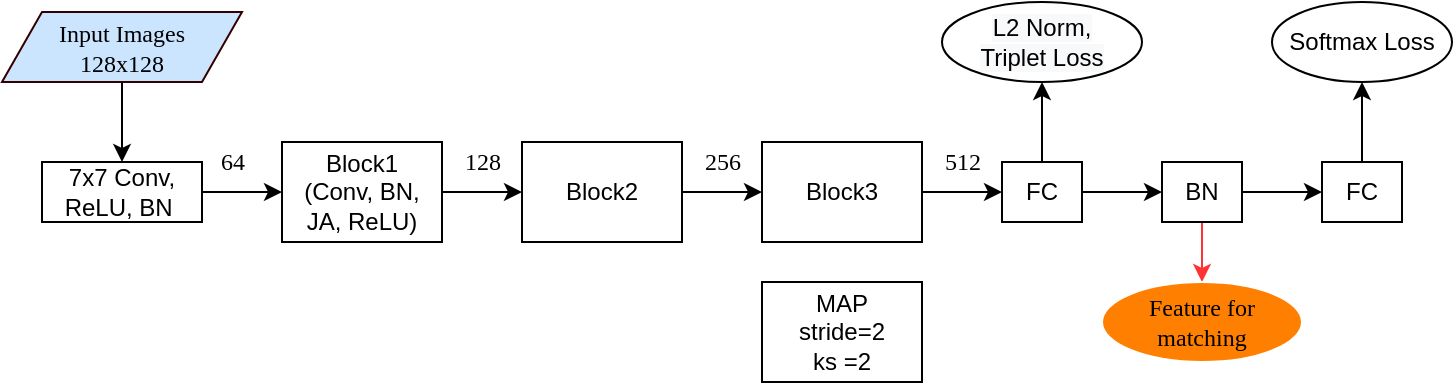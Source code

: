 <mxfile version="17.4.1" type="github">
  <diagram id="LvWteH5Bi2SbNhsPhGSD" name="第 1 页">
    <mxGraphModel dx="1504" dy="654" grid="1" gridSize="10" guides="1" tooltips="1" connect="1" arrows="1" fold="1" page="1" pageScale="1" pageWidth="827" pageHeight="1169" math="0" shadow="0">
      <root>
        <mxCell id="0" />
        <mxCell id="1" parent="0" />
        <mxCell id="UoSoZl50-tEkdu6xtE2z-11" style="edgeStyle=orthogonalEdgeStyle;rounded=0;orthogonalLoop=1;jettySize=auto;html=1;exitX=1;exitY=0.5;exitDx=0;exitDy=0;entryX=0;entryY=0.5;entryDx=0;entryDy=0;" edge="1" parent="1" source="UoSoZl50-tEkdu6xtE2z-1" target="UoSoZl50-tEkdu6xtE2z-2">
          <mxGeometry relative="1" as="geometry" />
        </mxCell>
        <mxCell id="UoSoZl50-tEkdu6xtE2z-1" value="7x7 Conv, ReLU, BN&amp;nbsp;" style="rounded=0;whiteSpace=wrap;html=1;" vertex="1" parent="1">
          <mxGeometry x="40" y="160" width="80" height="30" as="geometry" />
        </mxCell>
        <mxCell id="UoSoZl50-tEkdu6xtE2z-12" style="edgeStyle=orthogonalEdgeStyle;rounded=0;orthogonalLoop=1;jettySize=auto;html=1;exitX=1;exitY=0.5;exitDx=0;exitDy=0;entryX=0;entryY=0.5;entryDx=0;entryDy=0;" edge="1" parent="1" source="UoSoZl50-tEkdu6xtE2z-2" target="UoSoZl50-tEkdu6xtE2z-3">
          <mxGeometry relative="1" as="geometry" />
        </mxCell>
        <mxCell id="UoSoZl50-tEkdu6xtE2z-2" value="Block1&lt;br&gt;(Conv, BN, JA, ReLU)" style="rounded=0;whiteSpace=wrap;html=1;" vertex="1" parent="1">
          <mxGeometry x="160" y="150" width="80" height="50" as="geometry" />
        </mxCell>
        <mxCell id="UoSoZl50-tEkdu6xtE2z-13" style="edgeStyle=orthogonalEdgeStyle;rounded=0;orthogonalLoop=1;jettySize=auto;html=1;exitX=1;exitY=0.5;exitDx=0;exitDy=0;entryX=0;entryY=0.5;entryDx=0;entryDy=0;" edge="1" parent="1" source="UoSoZl50-tEkdu6xtE2z-3" target="UoSoZl50-tEkdu6xtE2z-4">
          <mxGeometry relative="1" as="geometry" />
        </mxCell>
        <mxCell id="UoSoZl50-tEkdu6xtE2z-3" value="Block2&lt;br&gt;" style="rounded=0;whiteSpace=wrap;html=1;" vertex="1" parent="1">
          <mxGeometry x="280" y="150" width="80" height="50" as="geometry" />
        </mxCell>
        <mxCell id="UoSoZl50-tEkdu6xtE2z-14" style="edgeStyle=orthogonalEdgeStyle;rounded=0;orthogonalLoop=1;jettySize=auto;html=1;exitX=1;exitY=0.5;exitDx=0;exitDy=0;entryX=0;entryY=0.5;entryDx=0;entryDy=0;" edge="1" parent="1" source="UoSoZl50-tEkdu6xtE2z-4" target="UoSoZl50-tEkdu6xtE2z-6">
          <mxGeometry relative="1" as="geometry" />
        </mxCell>
        <mxCell id="UoSoZl50-tEkdu6xtE2z-4" value="Block3" style="rounded=0;whiteSpace=wrap;html=1;" vertex="1" parent="1">
          <mxGeometry x="400" y="150" width="80" height="50" as="geometry" />
        </mxCell>
        <mxCell id="UoSoZl50-tEkdu6xtE2z-10" style="edgeStyle=orthogonalEdgeStyle;rounded=0;orthogonalLoop=1;jettySize=auto;html=1;exitX=0.5;exitY=0;exitDx=0;exitDy=0;" edge="1" parent="1" source="UoSoZl50-tEkdu6xtE2z-6">
          <mxGeometry relative="1" as="geometry">
            <mxPoint x="540" y="120" as="targetPoint" />
          </mxGeometry>
        </mxCell>
        <mxCell id="UoSoZl50-tEkdu6xtE2z-15" style="edgeStyle=orthogonalEdgeStyle;rounded=0;orthogonalLoop=1;jettySize=auto;html=1;exitX=1;exitY=0.5;exitDx=0;exitDy=0;entryX=0;entryY=0.5;entryDx=0;entryDy=0;" edge="1" parent="1" source="UoSoZl50-tEkdu6xtE2z-6" target="UoSoZl50-tEkdu6xtE2z-7">
          <mxGeometry relative="1" as="geometry" />
        </mxCell>
        <mxCell id="UoSoZl50-tEkdu6xtE2z-6" value="FC" style="rounded=0;whiteSpace=wrap;html=1;" vertex="1" parent="1">
          <mxGeometry x="520" y="160" width="40" height="30" as="geometry" />
        </mxCell>
        <mxCell id="UoSoZl50-tEkdu6xtE2z-16" style="edgeStyle=orthogonalEdgeStyle;rounded=0;orthogonalLoop=1;jettySize=auto;html=1;exitX=1;exitY=0.5;exitDx=0;exitDy=0;entryX=0;entryY=0.5;entryDx=0;entryDy=0;" edge="1" parent="1" source="UoSoZl50-tEkdu6xtE2z-7" target="UoSoZl50-tEkdu6xtE2z-8">
          <mxGeometry relative="1" as="geometry" />
        </mxCell>
        <mxCell id="UoSoZl50-tEkdu6xtE2z-17" style="edgeStyle=orthogonalEdgeStyle;rounded=0;orthogonalLoop=1;jettySize=auto;html=1;exitX=0.5;exitY=1;exitDx=0;exitDy=0;strokeColor=#FF3333;entryX=0.5;entryY=0;entryDx=0;entryDy=0;" edge="1" parent="1" source="UoSoZl50-tEkdu6xtE2z-7" target="UoSoZl50-tEkdu6xtE2z-25">
          <mxGeometry relative="1" as="geometry">
            <mxPoint x="620" y="120" as="targetPoint" />
          </mxGeometry>
        </mxCell>
        <mxCell id="UoSoZl50-tEkdu6xtE2z-7" value="BN" style="rounded=0;whiteSpace=wrap;html=1;" vertex="1" parent="1">
          <mxGeometry x="600" y="160" width="40" height="30" as="geometry" />
        </mxCell>
        <mxCell id="UoSoZl50-tEkdu6xtE2z-18" style="edgeStyle=orthogonalEdgeStyle;rounded=0;orthogonalLoop=1;jettySize=auto;html=1;exitX=0.5;exitY=0;exitDx=0;exitDy=0;" edge="1" parent="1" source="UoSoZl50-tEkdu6xtE2z-8">
          <mxGeometry relative="1" as="geometry">
            <mxPoint x="700" y="120" as="targetPoint" />
          </mxGeometry>
        </mxCell>
        <mxCell id="UoSoZl50-tEkdu6xtE2z-8" value="FC" style="rounded=0;whiteSpace=wrap;html=1;" vertex="1" parent="1">
          <mxGeometry x="680" y="160" width="40" height="30" as="geometry" />
        </mxCell>
        <mxCell id="UoSoZl50-tEkdu6xtE2z-22" value="&lt;span style=&quot;color: rgb(0 , 0 , 0) ; font-family: &amp;#34;helvetica&amp;#34; ; font-size: 12px ; font-style: normal ; font-weight: 400 ; letter-spacing: normal ; text-align: center ; text-indent: 0px ; text-transform: none ; word-spacing: 0px ; background-color: rgb(248 , 249 , 250) ; display: inline ; float: none&quot;&gt;L2 Norm,&lt;br&gt;Triplet Loss&lt;/span&gt;" style="ellipse;whiteSpace=wrap;html=1;" vertex="1" parent="1">
          <mxGeometry x="490" y="80" width="100" height="40" as="geometry" />
        </mxCell>
        <mxCell id="UoSoZl50-tEkdu6xtE2z-23" value="Softmax Loss" style="ellipse;whiteSpace=wrap;html=1;" vertex="1" parent="1">
          <mxGeometry x="655" y="80" width="90" height="40" as="geometry" />
        </mxCell>
        <mxCell id="UoSoZl50-tEkdu6xtE2z-25" value="&lt;font face=&quot;Comic Sans MS&quot;&gt;Feature for matching&lt;/font&gt;" style="ellipse;whiteSpace=wrap;html=1;fillColor=#FF8000;strokeColor=#FFFFFF;" vertex="1" parent="1">
          <mxGeometry x="570" y="220" width="100" height="40" as="geometry" />
        </mxCell>
        <mxCell id="UoSoZl50-tEkdu6xtE2z-26" value="64" style="text;html=1;resizable=0;autosize=1;align=center;verticalAlign=middle;points=[];fillColor=none;strokeColor=none;rounded=0;fontFamily=Comic Sans MS;" vertex="1" parent="1">
          <mxGeometry x="120" y="150" width="30" height="20" as="geometry" />
        </mxCell>
        <mxCell id="UoSoZl50-tEkdu6xtE2z-27" value="MAP&lt;br&gt;stride=2&lt;br&gt;ks =2" style="rounded=0;whiteSpace=wrap;html=1;" vertex="1" parent="1">
          <mxGeometry x="400" y="220" width="80" height="50" as="geometry" />
        </mxCell>
        <mxCell id="UoSoZl50-tEkdu6xtE2z-28" value="128" style="text;html=1;resizable=0;autosize=1;align=center;verticalAlign=middle;points=[];fillColor=none;strokeColor=none;rounded=0;fontFamily=Comic Sans MS;" vertex="1" parent="1">
          <mxGeometry x="240" y="150" width="40" height="20" as="geometry" />
        </mxCell>
        <mxCell id="UoSoZl50-tEkdu6xtE2z-29" value="256" style="text;html=1;resizable=0;autosize=1;align=center;verticalAlign=middle;points=[];fillColor=none;strokeColor=none;rounded=0;fontFamily=Comic Sans MS;" vertex="1" parent="1">
          <mxGeometry x="360" y="150" width="40" height="20" as="geometry" />
        </mxCell>
        <mxCell id="UoSoZl50-tEkdu6xtE2z-30" value="512" style="text;html=1;resizable=0;autosize=1;align=center;verticalAlign=middle;points=[];fillColor=none;strokeColor=none;rounded=0;fontFamily=Comic Sans MS;" vertex="1" parent="1">
          <mxGeometry x="480" y="150" width="40" height="20" as="geometry" />
        </mxCell>
        <mxCell id="UoSoZl50-tEkdu6xtE2z-35" style="rounded=0;orthogonalLoop=1;jettySize=auto;html=1;exitX=0.5;exitY=1;exitDx=0;exitDy=0;entryX=0.5;entryY=0;entryDx=0;entryDy=0;fontFamily=Comic Sans MS;strokeColor=#000000;fillColor=#000000;" edge="1" parent="1" source="UoSoZl50-tEkdu6xtE2z-34" target="UoSoZl50-tEkdu6xtE2z-1">
          <mxGeometry relative="1" as="geometry" />
        </mxCell>
        <mxCell id="UoSoZl50-tEkdu6xtE2z-34" value="Input Images&lt;br&gt;128x128" style="shape=parallelogram;perimeter=parallelogramPerimeter;whiteSpace=wrap;html=1;fixedSize=1;fontFamily=Comic Sans MS;strokeColor=#330000;fillColor=#CCE5FF;" vertex="1" parent="1">
          <mxGeometry x="20" y="85" width="120" height="35" as="geometry" />
        </mxCell>
      </root>
    </mxGraphModel>
  </diagram>
</mxfile>

